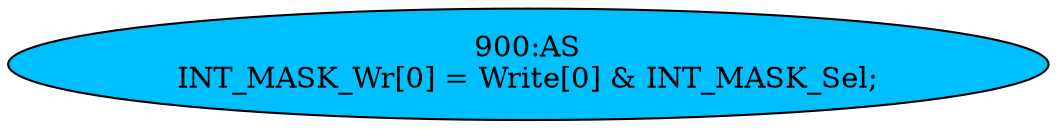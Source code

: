 strict digraph "" {
	node [label="\N"];
	"900:AS"	 [ast="<pyverilog.vparser.ast.Assign object at 0x7fbdee0c8e50>",
		def_var="['INT_MASK_Wr']",
		fillcolor=deepskyblue,
		label="900:AS
INT_MASK_Wr[0] = Write[0] & INT_MASK_Sel;",
		statements="[]",
		style=filled,
		typ=Assign,
		use_var="['Write', 'INT_MASK_Sel']"];
}
